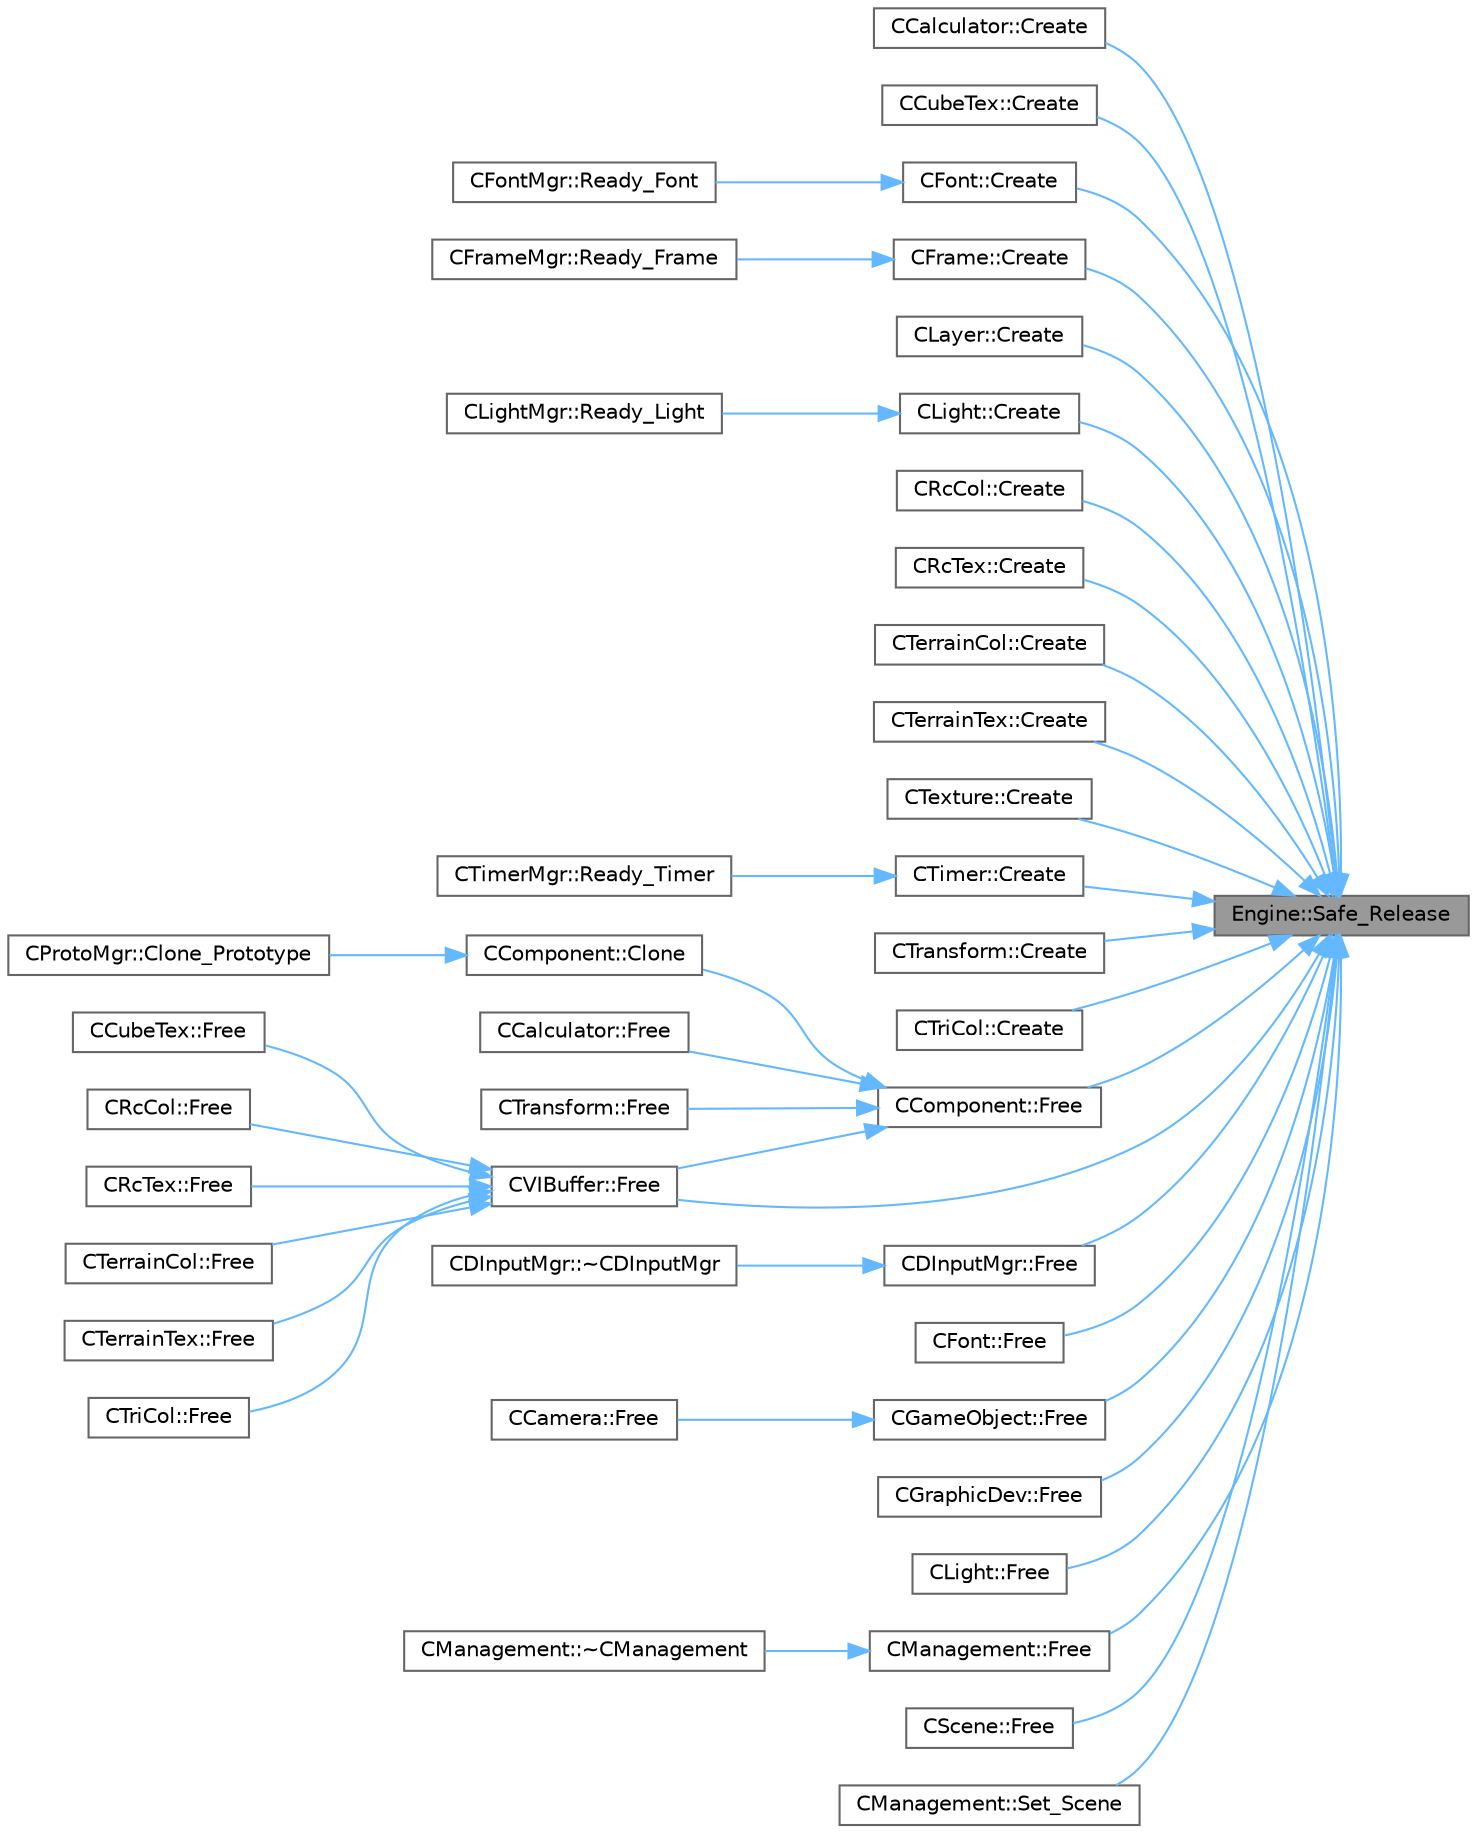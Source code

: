 digraph "Engine::Safe_Release"
{
 // LATEX_PDF_SIZE
  bgcolor="transparent";
  edge [fontname=Helvetica,fontsize=10,labelfontname=Helvetica,labelfontsize=10];
  node [fontname=Helvetica,fontsize=10,shape=box,height=0.2,width=0.4];
  rankdir="RL";
  Node1 [id="Node000001",label="Engine::Safe_Release",height=0.2,width=0.4,color="gray40", fillcolor="grey60", style="filled", fontcolor="black",tooltip=" "];
  Node1 -> Node2 [id="edge43_Node000001_Node000002",dir="back",color="steelblue1",style="solid",tooltip=" "];
  Node2 [id="Node000002",label="CCalculator::Create",height=0.2,width=0.4,color="grey40", fillcolor="white", style="filled",URL="$class_c_calculator.html#ab7340518b4587a2c69431ba02138fb53",tooltip=" "];
  Node1 -> Node3 [id="edge44_Node000001_Node000003",dir="back",color="steelblue1",style="solid",tooltip=" "];
  Node3 [id="Node000003",label="CCubeTex::Create",height=0.2,width=0.4,color="grey40", fillcolor="white", style="filled",URL="$class_c_cube_tex.html#ab51a54e381a5d5aa64b764be1391b802",tooltip=" "];
  Node1 -> Node4 [id="edge45_Node000001_Node000004",dir="back",color="steelblue1",style="solid",tooltip=" "];
  Node4 [id="Node000004",label="CFont::Create",height=0.2,width=0.4,color="grey40", fillcolor="white", style="filled",URL="$class_c_font.html#a4e5b6118e07edf22bc59f5d12a129dbf",tooltip=" "];
  Node4 -> Node5 [id="edge46_Node000004_Node000005",dir="back",color="steelblue1",style="solid",tooltip=" "];
  Node5 [id="Node000005",label="CFontMgr::Ready_Font",height=0.2,width=0.4,color="grey40", fillcolor="white", style="filled",URL="$class_c_font_mgr.html#af0ec6f3fe5cfa4b3122d5853fcf4463e",tooltip=" "];
  Node1 -> Node6 [id="edge47_Node000001_Node000006",dir="back",color="steelblue1",style="solid",tooltip=" "];
  Node6 [id="Node000006",label="CFrame::Create",height=0.2,width=0.4,color="grey40", fillcolor="white", style="filled",URL="$class_c_frame.html#a4b039b5ced5c92ca1c7dfce83adb359f",tooltip=" "];
  Node6 -> Node7 [id="edge48_Node000006_Node000007",dir="back",color="steelblue1",style="solid",tooltip=" "];
  Node7 [id="Node000007",label="CFrameMgr::Ready_Frame",height=0.2,width=0.4,color="grey40", fillcolor="white", style="filled",URL="$class_c_frame_mgr.html#ab425fdbef296be4896163de45a98990c",tooltip=" "];
  Node1 -> Node8 [id="edge49_Node000001_Node000008",dir="back",color="steelblue1",style="solid",tooltip=" "];
  Node8 [id="Node000008",label="CLayer::Create",height=0.2,width=0.4,color="grey40", fillcolor="white", style="filled",URL="$class_c_layer.html#aa856187ebf6d56ddfb7d991507b1a63e",tooltip=" "];
  Node1 -> Node9 [id="edge50_Node000001_Node000009",dir="back",color="steelblue1",style="solid",tooltip=" "];
  Node9 [id="Node000009",label="CLight::Create",height=0.2,width=0.4,color="grey40", fillcolor="white", style="filled",URL="$class_c_light.html#abb44b3e36537a9120cf4944de406f800",tooltip=" "];
  Node9 -> Node10 [id="edge51_Node000009_Node000010",dir="back",color="steelblue1",style="solid",tooltip=" "];
  Node10 [id="Node000010",label="CLightMgr::Ready_Light",height=0.2,width=0.4,color="grey40", fillcolor="white", style="filled",URL="$class_c_light_mgr.html#a0df8c34bc6fc7aaa3225a0f89031b454",tooltip=" "];
  Node1 -> Node11 [id="edge52_Node000001_Node000011",dir="back",color="steelblue1",style="solid",tooltip=" "];
  Node11 [id="Node000011",label="CRcCol::Create",height=0.2,width=0.4,color="grey40", fillcolor="white", style="filled",URL="$class_c_rc_col.html#a9f800af16367bb8a6905ac1c247d3ea9",tooltip=" "];
  Node1 -> Node12 [id="edge53_Node000001_Node000012",dir="back",color="steelblue1",style="solid",tooltip=" "];
  Node12 [id="Node000012",label="CRcTex::Create",height=0.2,width=0.4,color="grey40", fillcolor="white", style="filled",URL="$class_c_rc_tex.html#a77ff13acf4240d95fe2c861a6018b6e8",tooltip=" "];
  Node1 -> Node13 [id="edge54_Node000001_Node000013",dir="back",color="steelblue1",style="solid",tooltip=" "];
  Node13 [id="Node000013",label="CTerrainCol::Create",height=0.2,width=0.4,color="grey40", fillcolor="white", style="filled",URL="$class_c_terrain_col.html#a2fbb1d9615794cebe087cb932f525011",tooltip=" "];
  Node1 -> Node14 [id="edge55_Node000001_Node000014",dir="back",color="steelblue1",style="solid",tooltip=" "];
  Node14 [id="Node000014",label="CTerrainTex::Create",height=0.2,width=0.4,color="grey40", fillcolor="white", style="filled",URL="$class_c_terrain_tex.html#a32ca51aa320d8bf9a3ee5a4f60389387",tooltip=" "];
  Node1 -> Node15 [id="edge56_Node000001_Node000015",dir="back",color="steelblue1",style="solid",tooltip=" "];
  Node15 [id="Node000015",label="CTexture::Create",height=0.2,width=0.4,color="grey40", fillcolor="white", style="filled",URL="$class_c_texture.html#a908b5f9ae0fcb509a5f2ee1897f652d6",tooltip=" "];
  Node1 -> Node16 [id="edge57_Node000001_Node000016",dir="back",color="steelblue1",style="solid",tooltip=" "];
  Node16 [id="Node000016",label="CTimer::Create",height=0.2,width=0.4,color="grey40", fillcolor="white", style="filled",URL="$class_c_timer.html#aafb22675c7c1bf353f3d373f8429e5cc",tooltip=" "];
  Node16 -> Node17 [id="edge58_Node000016_Node000017",dir="back",color="steelblue1",style="solid",tooltip=" "];
  Node17 [id="Node000017",label="CTimerMgr::Ready_Timer",height=0.2,width=0.4,color="grey40", fillcolor="white", style="filled",URL="$class_c_timer_mgr.html#addec83ec3d04bea245466d0124a9f612",tooltip=" "];
  Node1 -> Node18 [id="edge59_Node000001_Node000018",dir="back",color="steelblue1",style="solid",tooltip=" "];
  Node18 [id="Node000018",label="CTransform::Create",height=0.2,width=0.4,color="grey40", fillcolor="white", style="filled",URL="$class_c_transform.html#a0cdd415c4c547689b736698492c002a6",tooltip=" "];
  Node1 -> Node19 [id="edge60_Node000001_Node000019",dir="back",color="steelblue1",style="solid",tooltip=" "];
  Node19 [id="Node000019",label="CTriCol::Create",height=0.2,width=0.4,color="grey40", fillcolor="white", style="filled",URL="$class_c_tri_col.html#ad5101f7cd1877ac4df8107d0337d1312",tooltip=" "];
  Node1 -> Node20 [id="edge61_Node000001_Node000020",dir="back",color="steelblue1",style="solid",tooltip=" "];
  Node20 [id="Node000020",label="CComponent::Free",height=0.2,width=0.4,color="grey40", fillcolor="white", style="filled",URL="$class_c_component.html#abb47ac0113a8e99501af4213a4db2528",tooltip=" "];
  Node20 -> Node21 [id="edge62_Node000020_Node000021",dir="back",color="steelblue1",style="solid",tooltip=" "];
  Node21 [id="Node000021",label="CComponent::Clone",height=0.2,width=0.4,color="grey40", fillcolor="white", style="filled",URL="$class_c_component.html#aa999b573db0494f2772e1ef75a45e5a1",tooltip=" "];
  Node21 -> Node22 [id="edge63_Node000021_Node000022",dir="back",color="steelblue1",style="solid",tooltip=" "];
  Node22 [id="Node000022",label="CProtoMgr::Clone_Prototype",height=0.2,width=0.4,color="grey40", fillcolor="white", style="filled",URL="$class_c_proto_mgr.html#a20b1853184d2c0b02277f62e0f53a09a",tooltip=" "];
  Node20 -> Node23 [id="edge64_Node000020_Node000023",dir="back",color="steelblue1",style="solid",tooltip=" "];
  Node23 [id="Node000023",label="CCalculator::Free",height=0.2,width=0.4,color="grey40", fillcolor="white", style="filled",URL="$class_c_calculator.html#ada8c7ab2c5ef723eb91b6cc9ce6b9a88",tooltip=" "];
  Node20 -> Node24 [id="edge65_Node000020_Node000024",dir="back",color="steelblue1",style="solid",tooltip=" "];
  Node24 [id="Node000024",label="CTransform::Free",height=0.2,width=0.4,color="grey40", fillcolor="white", style="filled",URL="$class_c_transform.html#abf64d82457b6e77d48a6f491dfc25334",tooltip=" "];
  Node20 -> Node25 [id="edge66_Node000020_Node000025",dir="back",color="steelblue1",style="solid",tooltip=" "];
  Node25 [id="Node000025",label="CVIBuffer::Free",height=0.2,width=0.4,color="grey40", fillcolor="white", style="filled",URL="$class_c_v_i_buffer.html#a7d2b83dc8132f02206dba94379752540",tooltip=" "];
  Node25 -> Node26 [id="edge67_Node000025_Node000026",dir="back",color="steelblue1",style="solid",tooltip=" "];
  Node26 [id="Node000026",label="CCubeTex::Free",height=0.2,width=0.4,color="grey40", fillcolor="white", style="filled",URL="$class_c_cube_tex.html#aa468ec67a233e075ef639d04030dd385",tooltip=" "];
  Node25 -> Node27 [id="edge68_Node000025_Node000027",dir="back",color="steelblue1",style="solid",tooltip=" "];
  Node27 [id="Node000027",label="CRcCol::Free",height=0.2,width=0.4,color="grey40", fillcolor="white", style="filled",URL="$class_c_rc_col.html#af981542c81601114b2db8b75b3947aea",tooltip=" "];
  Node25 -> Node28 [id="edge69_Node000025_Node000028",dir="back",color="steelblue1",style="solid",tooltip=" "];
  Node28 [id="Node000028",label="CRcTex::Free",height=0.2,width=0.4,color="grey40", fillcolor="white", style="filled",URL="$class_c_rc_tex.html#a6be8af6f5088f97404400bd8d2ccc2cc",tooltip=" "];
  Node25 -> Node29 [id="edge70_Node000025_Node000029",dir="back",color="steelblue1",style="solid",tooltip=" "];
  Node29 [id="Node000029",label="CTerrainCol::Free",height=0.2,width=0.4,color="grey40", fillcolor="white", style="filled",URL="$class_c_terrain_col.html#a275dba339bf41afcbebb2e5dfcf105fd",tooltip=" "];
  Node25 -> Node30 [id="edge71_Node000025_Node000030",dir="back",color="steelblue1",style="solid",tooltip=" "];
  Node30 [id="Node000030",label="CTerrainTex::Free",height=0.2,width=0.4,color="grey40", fillcolor="white", style="filled",URL="$class_c_terrain_tex.html#ac0f0a333547f868d3c02ddf3e21ea0bc",tooltip=" "];
  Node25 -> Node31 [id="edge72_Node000025_Node000031",dir="back",color="steelblue1",style="solid",tooltip=" "];
  Node31 [id="Node000031",label="CTriCol::Free",height=0.2,width=0.4,color="grey40", fillcolor="white", style="filled",URL="$class_c_tri_col.html#a081b0f9c608e53e3382bb19990e2ec90",tooltip=" "];
  Node1 -> Node32 [id="edge73_Node000001_Node000032",dir="back",color="steelblue1",style="solid",tooltip=" "];
  Node32 [id="Node000032",label="CDInputMgr::Free",height=0.2,width=0.4,color="grey40", fillcolor="white", style="filled",URL="$class_c_d_input_mgr.html#ad376111beb1ff59989e792b1e13d25b5",tooltip=" "];
  Node32 -> Node33 [id="edge74_Node000032_Node000033",dir="back",color="steelblue1",style="solid",tooltip=" "];
  Node33 [id="Node000033",label="CDInputMgr::~CDInputMgr",height=0.2,width=0.4,color="grey40", fillcolor="white", style="filled",URL="$class_c_d_input_mgr.html#acb61669e00298c4437b36159a3db668d",tooltip=" "];
  Node1 -> Node34 [id="edge75_Node000001_Node000034",dir="back",color="steelblue1",style="solid",tooltip=" "];
  Node34 [id="Node000034",label="CFont::Free",height=0.2,width=0.4,color="grey40", fillcolor="white", style="filled",URL="$class_c_font.html#ab197433d78fb7087a987425834368194",tooltip=" "];
  Node1 -> Node35 [id="edge76_Node000001_Node000035",dir="back",color="steelblue1",style="solid",tooltip=" "];
  Node35 [id="Node000035",label="CGameObject::Free",height=0.2,width=0.4,color="grey40", fillcolor="white", style="filled",URL="$class_c_game_object.html#a52898893b9dc1190830d1a5aca958b20",tooltip=" "];
  Node35 -> Node36 [id="edge77_Node000035_Node000036",dir="back",color="steelblue1",style="solid",tooltip=" "];
  Node36 [id="Node000036",label="CCamera::Free",height=0.2,width=0.4,color="grey40", fillcolor="white", style="filled",URL="$class_c_camera.html#abf2f1e4e7125f66bba7892ed68468c30",tooltip=" "];
  Node1 -> Node37 [id="edge78_Node000001_Node000037",dir="back",color="steelblue1",style="solid",tooltip=" "];
  Node37 [id="Node000037",label="CGraphicDev::Free",height=0.2,width=0.4,color="grey40", fillcolor="white", style="filled",URL="$class_c_graphic_dev.html#aaee37c803c0b92903f2f8e3d0f832add",tooltip=" "];
  Node1 -> Node38 [id="edge79_Node000001_Node000038",dir="back",color="steelblue1",style="solid",tooltip=" "];
  Node38 [id="Node000038",label="CLight::Free",height=0.2,width=0.4,color="grey40", fillcolor="white", style="filled",URL="$class_c_light.html#a5e086d8d078a463653c4a88c471f9237",tooltip=" "];
  Node1 -> Node39 [id="edge80_Node000001_Node000039",dir="back",color="steelblue1",style="solid",tooltip=" "];
  Node39 [id="Node000039",label="CManagement::Free",height=0.2,width=0.4,color="grey40", fillcolor="white", style="filled",URL="$class_c_management.html#a4ca84147289cd2ff88d465828357218e",tooltip=" "];
  Node39 -> Node40 [id="edge81_Node000039_Node000040",dir="back",color="steelblue1",style="solid",tooltip=" "];
  Node40 [id="Node000040",label="CManagement::~CManagement",height=0.2,width=0.4,color="grey40", fillcolor="white", style="filled",URL="$class_c_management.html#a455ae7de928a6892941adcb0d8e40819",tooltip=" "];
  Node1 -> Node41 [id="edge82_Node000001_Node000041",dir="back",color="steelblue1",style="solid",tooltip=" "];
  Node41 [id="Node000041",label="CScene::Free",height=0.2,width=0.4,color="grey40", fillcolor="white", style="filled",URL="$class_c_scene.html#abd26bd1d6294a3c66e8e11c68bf1e6e5",tooltip=" "];
  Node1 -> Node25 [id="edge83_Node000001_Node000025",dir="back",color="steelblue1",style="solid",tooltip=" "];
  Node1 -> Node42 [id="edge84_Node000001_Node000042",dir="back",color="steelblue1",style="solid",tooltip=" "];
  Node42 [id="Node000042",label="CManagement::Set_Scene",height=0.2,width=0.4,color="grey40", fillcolor="white", style="filled",URL="$class_c_management.html#a28110f514609e777cfe22b9ad3ff5a0a",tooltip=" "];
}

